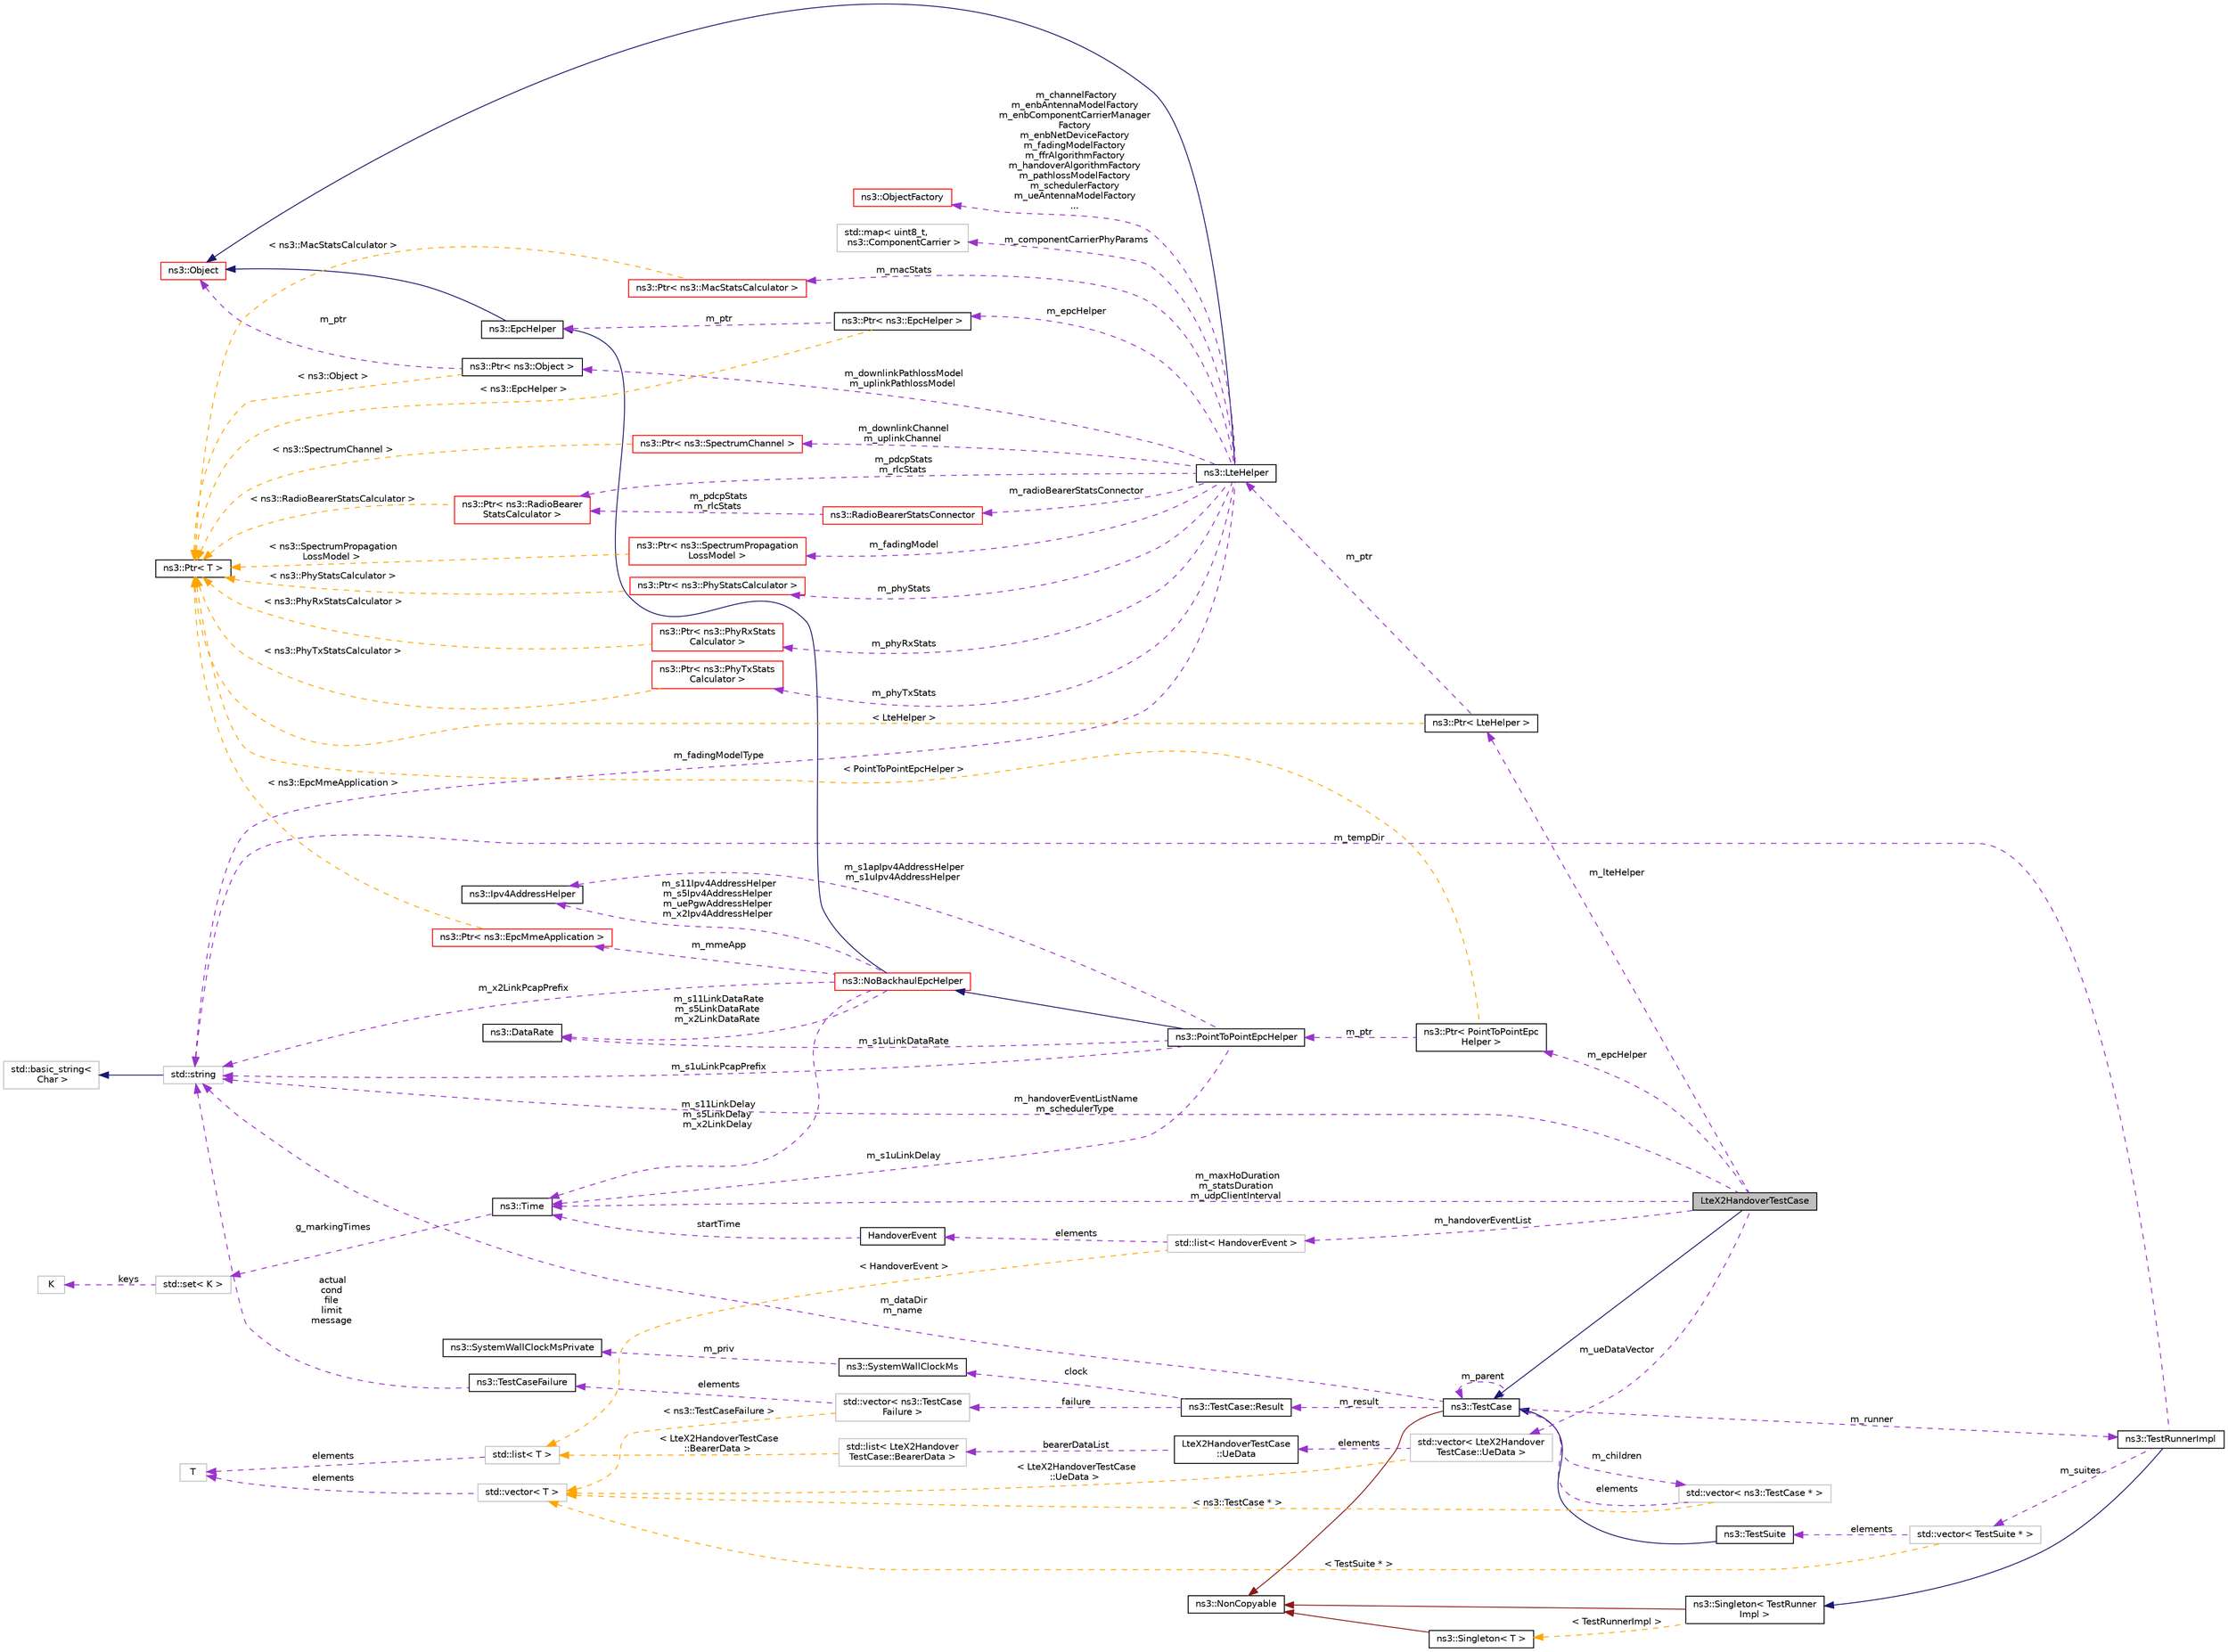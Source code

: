 digraph "LteX2HandoverTestCase"
{
 // LATEX_PDF_SIZE
  edge [fontname="Helvetica",fontsize="10",labelfontname="Helvetica",labelfontsize="10"];
  node [fontname="Helvetica",fontsize="10",shape=record];
  rankdir="LR";
  Node1 [label="LteX2HandoverTestCase",height=0.2,width=0.4,color="black", fillcolor="grey75", style="filled", fontcolor="black",tooltip="Test X2 Handover."];
  Node2 -> Node1 [dir="back",color="midnightblue",fontsize="10",style="solid",fontname="Helvetica"];
  Node2 [label="ns3::TestCase",height=0.2,width=0.4,color="black", fillcolor="white", style="filled",URL="$classns3_1_1_test_case.html",tooltip="encapsulates test code"];
  Node3 -> Node2 [dir="back",color="firebrick4",fontsize="10",style="solid",fontname="Helvetica"];
  Node3 [label="ns3::NonCopyable",height=0.2,width=0.4,color="black", fillcolor="white", style="filled",URL="$classns3_1_1_non_copyable.html",tooltip="A base class for (non-Singleton) objects which shouldn't be copied."];
  Node4 -> Node2 [dir="back",color="darkorchid3",fontsize="10",style="dashed",label=" m_children" ,fontname="Helvetica"];
  Node4 [label="std::vector\< ns3::TestCase * \>",height=0.2,width=0.4,color="grey75", fillcolor="white", style="filled",tooltip=" "];
  Node2 -> Node4 [dir="back",color="darkorchid3",fontsize="10",style="dashed",label=" elements" ,fontname="Helvetica"];
  Node5 -> Node4 [dir="back",color="orange",fontsize="10",style="dashed",label=" \< ns3::TestCase * \>" ,fontname="Helvetica"];
  Node5 [label="std::vector\< T \>",height=0.2,width=0.4,color="grey75", fillcolor="white", style="filled",tooltip=" "];
  Node6 -> Node5 [dir="back",color="darkorchid3",fontsize="10",style="dashed",label=" elements" ,fontname="Helvetica"];
  Node6 [label="T",height=0.2,width=0.4,color="grey75", fillcolor="white", style="filled",tooltip=" "];
  Node7 -> Node2 [dir="back",color="darkorchid3",fontsize="10",style="dashed",label=" m_dataDir\nm_name" ,fontname="Helvetica"];
  Node7 [label="std::string",height=0.2,width=0.4,color="grey75", fillcolor="white", style="filled",tooltip=" "];
  Node8 -> Node7 [dir="back",color="midnightblue",fontsize="10",style="solid",fontname="Helvetica"];
  Node8 [label="std::basic_string\<\l Char \>",height=0.2,width=0.4,color="grey75", fillcolor="white", style="filled",tooltip=" "];
  Node9 -> Node2 [dir="back",color="darkorchid3",fontsize="10",style="dashed",label=" m_runner" ,fontname="Helvetica"];
  Node9 [label="ns3::TestRunnerImpl",height=0.2,width=0.4,color="black", fillcolor="white", style="filled",URL="$classns3_1_1_test_runner_impl.html",tooltip="Container for all tests."];
  Node10 -> Node9 [dir="back",color="midnightblue",fontsize="10",style="solid",fontname="Helvetica"];
  Node10 [label="ns3::Singleton\< TestRunner\lImpl \>",height=0.2,width=0.4,color="black", fillcolor="white", style="filled",URL="$classns3_1_1_singleton.html",tooltip=" "];
  Node3 -> Node10 [dir="back",color="firebrick4",fontsize="10",style="solid",fontname="Helvetica"];
  Node11 -> Node10 [dir="back",color="orange",fontsize="10",style="dashed",label=" \< TestRunnerImpl \>" ,fontname="Helvetica"];
  Node11 [label="ns3::Singleton\< T \>",height=0.2,width=0.4,color="black", fillcolor="white", style="filled",URL="$classns3_1_1_singleton.html",tooltip="A template singleton."];
  Node3 -> Node11 [dir="back",color="firebrick4",fontsize="10",style="solid",fontname="Helvetica"];
  Node12 -> Node9 [dir="back",color="darkorchid3",fontsize="10",style="dashed",label=" m_suites" ,fontname="Helvetica"];
  Node12 [label="std::vector\< TestSuite * \>",height=0.2,width=0.4,color="grey75", fillcolor="white", style="filled",tooltip=" "];
  Node13 -> Node12 [dir="back",color="darkorchid3",fontsize="10",style="dashed",label=" elements" ,fontname="Helvetica"];
  Node13 [label="ns3::TestSuite",height=0.2,width=0.4,color="black", fillcolor="white", style="filled",URL="$classns3_1_1_test_suite.html",tooltip="A suite of tests to run."];
  Node2 -> Node13 [dir="back",color="midnightblue",fontsize="10",style="solid",fontname="Helvetica"];
  Node5 -> Node12 [dir="back",color="orange",fontsize="10",style="dashed",label=" \< TestSuite * \>" ,fontname="Helvetica"];
  Node7 -> Node9 [dir="back",color="darkorchid3",fontsize="10",style="dashed",label=" m_tempDir" ,fontname="Helvetica"];
  Node2 -> Node2 [dir="back",color="darkorchid3",fontsize="10",style="dashed",label=" m_parent" ,fontname="Helvetica"];
  Node14 -> Node2 [dir="back",color="darkorchid3",fontsize="10",style="dashed",label=" m_result" ,fontname="Helvetica"];
  Node14 [label="ns3::TestCase::Result",height=0.2,width=0.4,color="black", fillcolor="white", style="filled",URL="$structns3_1_1_test_case_1_1_result.html",tooltip="Container for results from a TestCase."];
  Node15 -> Node14 [dir="back",color="darkorchid3",fontsize="10",style="dashed",label=" failure" ,fontname="Helvetica"];
  Node15 [label="std::vector\< ns3::TestCase\lFailure \>",height=0.2,width=0.4,color="grey75", fillcolor="white", style="filled",tooltip=" "];
  Node16 -> Node15 [dir="back",color="darkorchid3",fontsize="10",style="dashed",label=" elements" ,fontname="Helvetica"];
  Node16 [label="ns3::TestCaseFailure",height=0.2,width=0.4,color="black", fillcolor="white", style="filled",URL="$structns3_1_1_test_case_failure.html",tooltip="Container for details of a test failure."];
  Node7 -> Node16 [dir="back",color="darkorchid3",fontsize="10",style="dashed",label=" actual\ncond\nfile\nlimit\nmessage" ,fontname="Helvetica"];
  Node5 -> Node15 [dir="back",color="orange",fontsize="10",style="dashed",label=" \< ns3::TestCaseFailure \>" ,fontname="Helvetica"];
  Node17 -> Node14 [dir="back",color="darkorchid3",fontsize="10",style="dashed",label=" clock" ,fontname="Helvetica"];
  Node17 [label="ns3::SystemWallClockMs",height=0.2,width=0.4,color="black", fillcolor="white", style="filled",URL="$classns3_1_1_system_wall_clock_ms.html",tooltip="Measure elapsed wall clock time in milliseconds."];
  Node18 -> Node17 [dir="back",color="darkorchid3",fontsize="10",style="dashed",label=" m_priv" ,fontname="Helvetica"];
  Node18 [label="ns3::SystemWallClockMsPrivate",height=0.2,width=0.4,color="black", fillcolor="white", style="filled",URL="$classns3_1_1_system_wall_clock_ms_private.html",tooltip="System-dependent implementation for SystemWallClockMs."];
  Node19 -> Node1 [dir="back",color="darkorchid3",fontsize="10",style="dashed",label=" m_handoverEventList" ,fontname="Helvetica"];
  Node19 [label="std::list\< HandoverEvent \>",height=0.2,width=0.4,color="grey75", fillcolor="white", style="filled",tooltip=" "];
  Node20 -> Node19 [dir="back",color="darkorchid3",fontsize="10",style="dashed",label=" elements" ,fontname="Helvetica"];
  Node20 [label="HandoverEvent",height=0.2,width=0.4,color="black", fillcolor="white", style="filled",URL="$struct_handover_event.html",tooltip="HandoverEvent structure."];
  Node21 -> Node20 [dir="back",color="darkorchid3",fontsize="10",style="dashed",label=" startTime" ,fontname="Helvetica"];
  Node21 [label="ns3::Time",height=0.2,width=0.4,color="black", fillcolor="white", style="filled",URL="$classns3_1_1_time.html",tooltip="Simulation virtual time values and global simulation resolution."];
  Node22 -> Node21 [dir="back",color="darkorchid3",fontsize="10",style="dashed",label=" g_markingTimes" ,fontname="Helvetica"];
  Node22 [label="std::set\< K \>",height=0.2,width=0.4,color="grey75", fillcolor="white", style="filled",tooltip=" "];
  Node23 -> Node22 [dir="back",color="darkorchid3",fontsize="10",style="dashed",label=" keys" ,fontname="Helvetica"];
  Node23 [label="K",height=0.2,width=0.4,color="grey75", fillcolor="white", style="filled",tooltip=" "];
  Node24 -> Node19 [dir="back",color="orange",fontsize="10",style="dashed",label=" \< HandoverEvent \>" ,fontname="Helvetica"];
  Node24 [label="std::list\< T \>",height=0.2,width=0.4,color="grey75", fillcolor="white", style="filled",tooltip=" "];
  Node6 -> Node24 [dir="back",color="darkorchid3",fontsize="10",style="dashed",label=" elements" ,fontname="Helvetica"];
  Node21 -> Node1 [dir="back",color="darkorchid3",fontsize="10",style="dashed",label=" m_maxHoDuration\nm_statsDuration\nm_udpClientInterval" ,fontname="Helvetica"];
  Node7 -> Node1 [dir="back",color="darkorchid3",fontsize="10",style="dashed",label=" m_handoverEventListName\nm_schedulerType" ,fontname="Helvetica"];
  Node25 -> Node1 [dir="back",color="darkorchid3",fontsize="10",style="dashed",label=" m_epcHelper" ,fontname="Helvetica"];
  Node25 [label="ns3::Ptr\< PointToPointEpc\lHelper \>",height=0.2,width=0.4,color="black", fillcolor="white", style="filled",URL="$classns3_1_1_ptr.html",tooltip=" "];
  Node26 -> Node25 [dir="back",color="darkorchid3",fontsize="10",style="dashed",label=" m_ptr" ,fontname="Helvetica"];
  Node26 [label="ns3::PointToPointEpcHelper",height=0.2,width=0.4,color="black", fillcolor="white", style="filled",URL="$classns3_1_1_point_to_point_epc_helper.html",tooltip="Create an EPC network with PointToPoint links in the backhaul network."];
  Node27 -> Node26 [dir="back",color="midnightblue",fontsize="10",style="solid",fontname="Helvetica"];
  Node27 [label="ns3::NoBackhaulEpcHelper",height=0.2,width=0.4,color="red", fillcolor="white", style="filled",URL="$classns3_1_1_no_backhaul_epc_helper.html",tooltip="Create an EPC network with PointToPoint links between the core network nodes."];
  Node28 -> Node27 [dir="back",color="midnightblue",fontsize="10",style="solid",fontname="Helvetica"];
  Node28 [label="ns3::EpcHelper",height=0.2,width=0.4,color="black", fillcolor="white", style="filled",URL="$classns3_1_1_epc_helper.html",tooltip="Base helper class to handle the creation of the EPC entities."];
  Node29 -> Node28 [dir="back",color="midnightblue",fontsize="10",style="solid",fontname="Helvetica"];
  Node29 [label="ns3::Object",height=0.2,width=0.4,color="red", fillcolor="white", style="filled",URL="$classns3_1_1_object.html",tooltip="A base class which provides memory management and object aggregation."];
  Node36 -> Node27 [dir="back",color="darkorchid3",fontsize="10",style="dashed",label=" m_s11LinkDataRate\nm_s5LinkDataRate\nm_x2LinkDataRate" ,fontname="Helvetica"];
  Node36 [label="ns3::DataRate",height=0.2,width=0.4,color="black", fillcolor="white", style="filled",URL="$classns3_1_1_data_rate.html",tooltip="Class for representing data rates."];
  Node37 -> Node27 [dir="back",color="darkorchid3",fontsize="10",style="dashed",label=" m_s11Ipv4AddressHelper\nm_s5Ipv4AddressHelper\nm_uePgwAddressHelper\nm_x2Ipv4AddressHelper" ,fontname="Helvetica"];
  Node37 [label="ns3::Ipv4AddressHelper",height=0.2,width=0.4,color="black", fillcolor="white", style="filled",URL="$classns3_1_1_ipv4_address_helper.html",tooltip="A helper class to make life easier while doing simple IPv4 address assignment in scripts."];
  Node38 -> Node27 [dir="back",color="darkorchid3",fontsize="10",style="dashed",label=" m_mmeApp" ,fontname="Helvetica"];
  Node38 [label="ns3::Ptr\< ns3::EpcMmeApplication \>",height=0.2,width=0.4,color="red", fillcolor="white", style="filled",URL="$classns3_1_1_ptr.html",tooltip=" "];
  Node45 -> Node38 [dir="back",color="orange",fontsize="10",style="dashed",label=" \< ns3::EpcMmeApplication \>" ,fontname="Helvetica"];
  Node45 [label="ns3::Ptr\< T \>",height=0.2,width=0.4,color="black", fillcolor="white", style="filled",URL="$classns3_1_1_ptr.html",tooltip="Smart pointer class similar to boost::intrusive_ptr."];
  Node21 -> Node27 [dir="back",color="darkorchid3",fontsize="10",style="dashed",label=" m_s11LinkDelay\nm_s5LinkDelay\nm_x2LinkDelay" ,fontname="Helvetica"];
  Node7 -> Node27 [dir="back",color="darkorchid3",fontsize="10",style="dashed",label=" m_x2LinkPcapPrefix" ,fontname="Helvetica"];
  Node36 -> Node26 [dir="back",color="darkorchid3",fontsize="10",style="dashed",label=" m_s1uLinkDataRate" ,fontname="Helvetica"];
  Node37 -> Node26 [dir="back",color="darkorchid3",fontsize="10",style="dashed",label=" m_s1apIpv4AddressHelper\nm_s1uIpv4AddressHelper" ,fontname="Helvetica"];
  Node21 -> Node26 [dir="back",color="darkorchid3",fontsize="10",style="dashed",label=" m_s1uLinkDelay" ,fontname="Helvetica"];
  Node7 -> Node26 [dir="back",color="darkorchid3",fontsize="10",style="dashed",label=" m_s1uLinkPcapPrefix" ,fontname="Helvetica"];
  Node45 -> Node25 [dir="back",color="orange",fontsize="10",style="dashed",label=" \< PointToPointEpcHelper \>" ,fontname="Helvetica"];
  Node132 -> Node1 [dir="back",color="darkorchid3",fontsize="10",style="dashed",label=" m_lteHelper" ,fontname="Helvetica"];
  Node132 [label="ns3::Ptr\< LteHelper \>",height=0.2,width=0.4,color="black", fillcolor="white", style="filled",URL="$classns3_1_1_ptr.html",tooltip=" "];
  Node133 -> Node132 [dir="back",color="darkorchid3",fontsize="10",style="dashed",label=" m_ptr" ,fontname="Helvetica"];
  Node133 [label="ns3::LteHelper",height=0.2,width=0.4,color="black", fillcolor="white", style="filled",URL="$classns3_1_1_lte_helper.html",tooltip="Creation and configuration of LTE entities."];
  Node29 -> Node133 [dir="back",color="midnightblue",fontsize="10",style="solid",fontname="Helvetica"];
  Node134 -> Node133 [dir="back",color="darkorchid3",fontsize="10",style="dashed",label=" m_downlinkChannel\nm_uplinkChannel" ,fontname="Helvetica"];
  Node134 [label="ns3::Ptr\< ns3::SpectrumChannel \>",height=0.2,width=0.4,color="red", fillcolor="white", style="filled",URL="$classns3_1_1_ptr.html",tooltip=" "];
  Node45 -> Node134 [dir="back",color="orange",fontsize="10",style="dashed",label=" \< ns3::SpectrumChannel \>" ,fontname="Helvetica"];
  Node146 -> Node133 [dir="back",color="darkorchid3",fontsize="10",style="dashed",label=" m_pdcpStats\nm_rlcStats" ,fontname="Helvetica"];
  Node146 [label="ns3::Ptr\< ns3::RadioBearer\lStatsCalculator \>",height=0.2,width=0.4,color="red", fillcolor="white", style="filled",URL="$classns3_1_1_ptr.html",tooltip=" "];
  Node45 -> Node146 [dir="back",color="orange",fontsize="10",style="dashed",label=" \< ns3::RadioBearerStatsCalculator \>" ,fontname="Helvetica"];
  Node165 -> Node133 [dir="back",color="darkorchid3",fontsize="10",style="dashed",label=" m_epcHelper" ,fontname="Helvetica"];
  Node165 [label="ns3::Ptr\< ns3::EpcHelper \>",height=0.2,width=0.4,color="black", fillcolor="white", style="filled",URL="$classns3_1_1_ptr.html",tooltip=" "];
  Node28 -> Node165 [dir="back",color="darkorchid3",fontsize="10",style="dashed",label=" m_ptr" ,fontname="Helvetica"];
  Node45 -> Node165 [dir="back",color="orange",fontsize="10",style="dashed",label=" \< ns3::EpcHelper \>" ,fontname="Helvetica"];
  Node137 -> Node133 [dir="back",color="darkorchid3",fontsize="10",style="dashed",label=" m_fadingModel" ,fontname="Helvetica"];
  Node137 [label="ns3::Ptr\< ns3::SpectrumPropagation\lLossModel \>",height=0.2,width=0.4,color="red", fillcolor="white", style="filled",URL="$classns3_1_1_ptr.html",tooltip=" "];
  Node45 -> Node137 [dir="back",color="orange",fontsize="10",style="dashed",label=" \< ns3::SpectrumPropagation\lLossModel \>" ,fontname="Helvetica"];
  Node166 -> Node133 [dir="back",color="darkorchid3",fontsize="10",style="dashed",label=" m_phyStats" ,fontname="Helvetica"];
  Node166 [label="ns3::Ptr\< ns3::PhyStatsCalculator \>",height=0.2,width=0.4,color="red", fillcolor="white", style="filled",URL="$classns3_1_1_ptr.html",tooltip=" "];
  Node45 -> Node166 [dir="back",color="orange",fontsize="10",style="dashed",label=" \< ns3::PhyStatsCalculator \>" ,fontname="Helvetica"];
  Node168 -> Node133 [dir="back",color="darkorchid3",fontsize="10",style="dashed",label=" m_channelFactory\nm_enbAntennaModelFactory\nm_enbComponentCarrierManager\lFactory\nm_enbNetDeviceFactory\nm_fadingModelFactory\nm_ffrAlgorithmFactory\nm_handoverAlgorithmFactory\nm_pathlossModelFactory\nm_schedulerFactory\nm_ueAntennaModelFactory\n..." ,fontname="Helvetica"];
  Node168 [label="ns3::ObjectFactory",height=0.2,width=0.4,color="red", fillcolor="white", style="filled",URL="$classns3_1_1_object_factory.html",tooltip="Instantiate subclasses of ns3::Object."];
  Node7 -> Node133 [dir="back",color="darkorchid3",fontsize="10",style="dashed",label=" m_fadingModelType" ,fontname="Helvetica"];
  Node172 -> Node133 [dir="back",color="darkorchid3",fontsize="10",style="dashed",label=" m_componentCarrierPhyParams" ,fontname="Helvetica"];
  Node172 [label="std::map\< uint8_t,\l ns3::ComponentCarrier \>",height=0.2,width=0.4,color="grey75", fillcolor="white", style="filled",tooltip=" "];
  Node174 -> Node133 [dir="back",color="darkorchid3",fontsize="10",style="dashed",label=" m_phyRxStats" ,fontname="Helvetica"];
  Node174 [label="ns3::Ptr\< ns3::PhyRxStats\lCalculator \>",height=0.2,width=0.4,color="red", fillcolor="white", style="filled",URL="$classns3_1_1_ptr.html",tooltip=" "];
  Node45 -> Node174 [dir="back",color="orange",fontsize="10",style="dashed",label=" \< ns3::PhyRxStatsCalculator \>" ,fontname="Helvetica"];
  Node176 -> Node133 [dir="back",color="darkorchid3",fontsize="10",style="dashed",label=" m_phyTxStats" ,fontname="Helvetica"];
  Node176 [label="ns3::Ptr\< ns3::PhyTxStats\lCalculator \>",height=0.2,width=0.4,color="red", fillcolor="white", style="filled",URL="$classns3_1_1_ptr.html",tooltip=" "];
  Node45 -> Node176 [dir="back",color="orange",fontsize="10",style="dashed",label=" \< ns3::PhyTxStatsCalculator \>" ,fontname="Helvetica"];
  Node178 -> Node133 [dir="back",color="darkorchid3",fontsize="10",style="dashed",label=" m_radioBearerStatsConnector" ,fontname="Helvetica"];
  Node178 [label="ns3::RadioBearerStatsConnector",height=0.2,width=0.4,color="red", fillcolor="white", style="filled",URL="$classns3_1_1_radio_bearer_stats_connector.html",tooltip="This class is very useful when user needs to collect statistics from PDCP and RLC."];
  Node146 -> Node178 [dir="back",color="darkorchid3",fontsize="10",style="dashed",label=" m_pdcpStats\nm_rlcStats" ,fontname="Helvetica"];
  Node181 -> Node133 [dir="back",color="darkorchid3",fontsize="10",style="dashed",label=" m_macStats" ,fontname="Helvetica"];
  Node181 [label="ns3::Ptr\< ns3::MacStatsCalculator \>",height=0.2,width=0.4,color="red", fillcolor="white", style="filled",URL="$classns3_1_1_ptr.html",tooltip=" "];
  Node45 -> Node181 [dir="back",color="orange",fontsize="10",style="dashed",label=" \< ns3::MacStatsCalculator \>" ,fontname="Helvetica"];
  Node183 -> Node133 [dir="back",color="darkorchid3",fontsize="10",style="dashed",label=" m_downlinkPathlossModel\nm_uplinkPathlossModel" ,fontname="Helvetica"];
  Node183 [label="ns3::Ptr\< ns3::Object \>",height=0.2,width=0.4,color="black", fillcolor="white", style="filled",URL="$classns3_1_1_ptr.html",tooltip=" "];
  Node29 -> Node183 [dir="back",color="darkorchid3",fontsize="10",style="dashed",label=" m_ptr" ,fontname="Helvetica"];
  Node45 -> Node183 [dir="back",color="orange",fontsize="10",style="dashed",label=" \< ns3::Object \>" ,fontname="Helvetica"];
  Node45 -> Node132 [dir="back",color="orange",fontsize="10",style="dashed",label=" \< LteHelper \>" ,fontname="Helvetica"];
  Node184 -> Node1 [dir="back",color="darkorchid3",fontsize="10",style="dashed",label=" m_ueDataVector" ,fontname="Helvetica"];
  Node184 [label="std::vector\< LteX2Handover\lTestCase::UeData \>",height=0.2,width=0.4,color="grey75", fillcolor="white", style="filled",tooltip=" "];
  Node185 -> Node184 [dir="back",color="darkorchid3",fontsize="10",style="dashed",label=" elements" ,fontname="Helvetica"];
  Node185 [label="LteX2HandoverTestCase\l::UeData",height=0.2,width=0.4,color="black", fillcolor="white", style="filled",URL="$struct_lte_x2_handover_test_case_1_1_ue_data.html",tooltip="UeData structure."];
  Node186 -> Node185 [dir="back",color="darkorchid3",fontsize="10",style="dashed",label=" bearerDataList" ,fontname="Helvetica"];
  Node186 [label="std::list\< LteX2Handover\lTestCase::BearerData \>",height=0.2,width=0.4,color="grey75", fillcolor="white", style="filled",tooltip=" "];
  Node24 -> Node186 [dir="back",color="orange",fontsize="10",style="dashed",label=" \< LteX2HandoverTestCase\l::BearerData \>" ,fontname="Helvetica"];
  Node5 -> Node184 [dir="back",color="orange",fontsize="10",style="dashed",label=" \< LteX2HandoverTestCase\l::UeData \>" ,fontname="Helvetica"];
}
